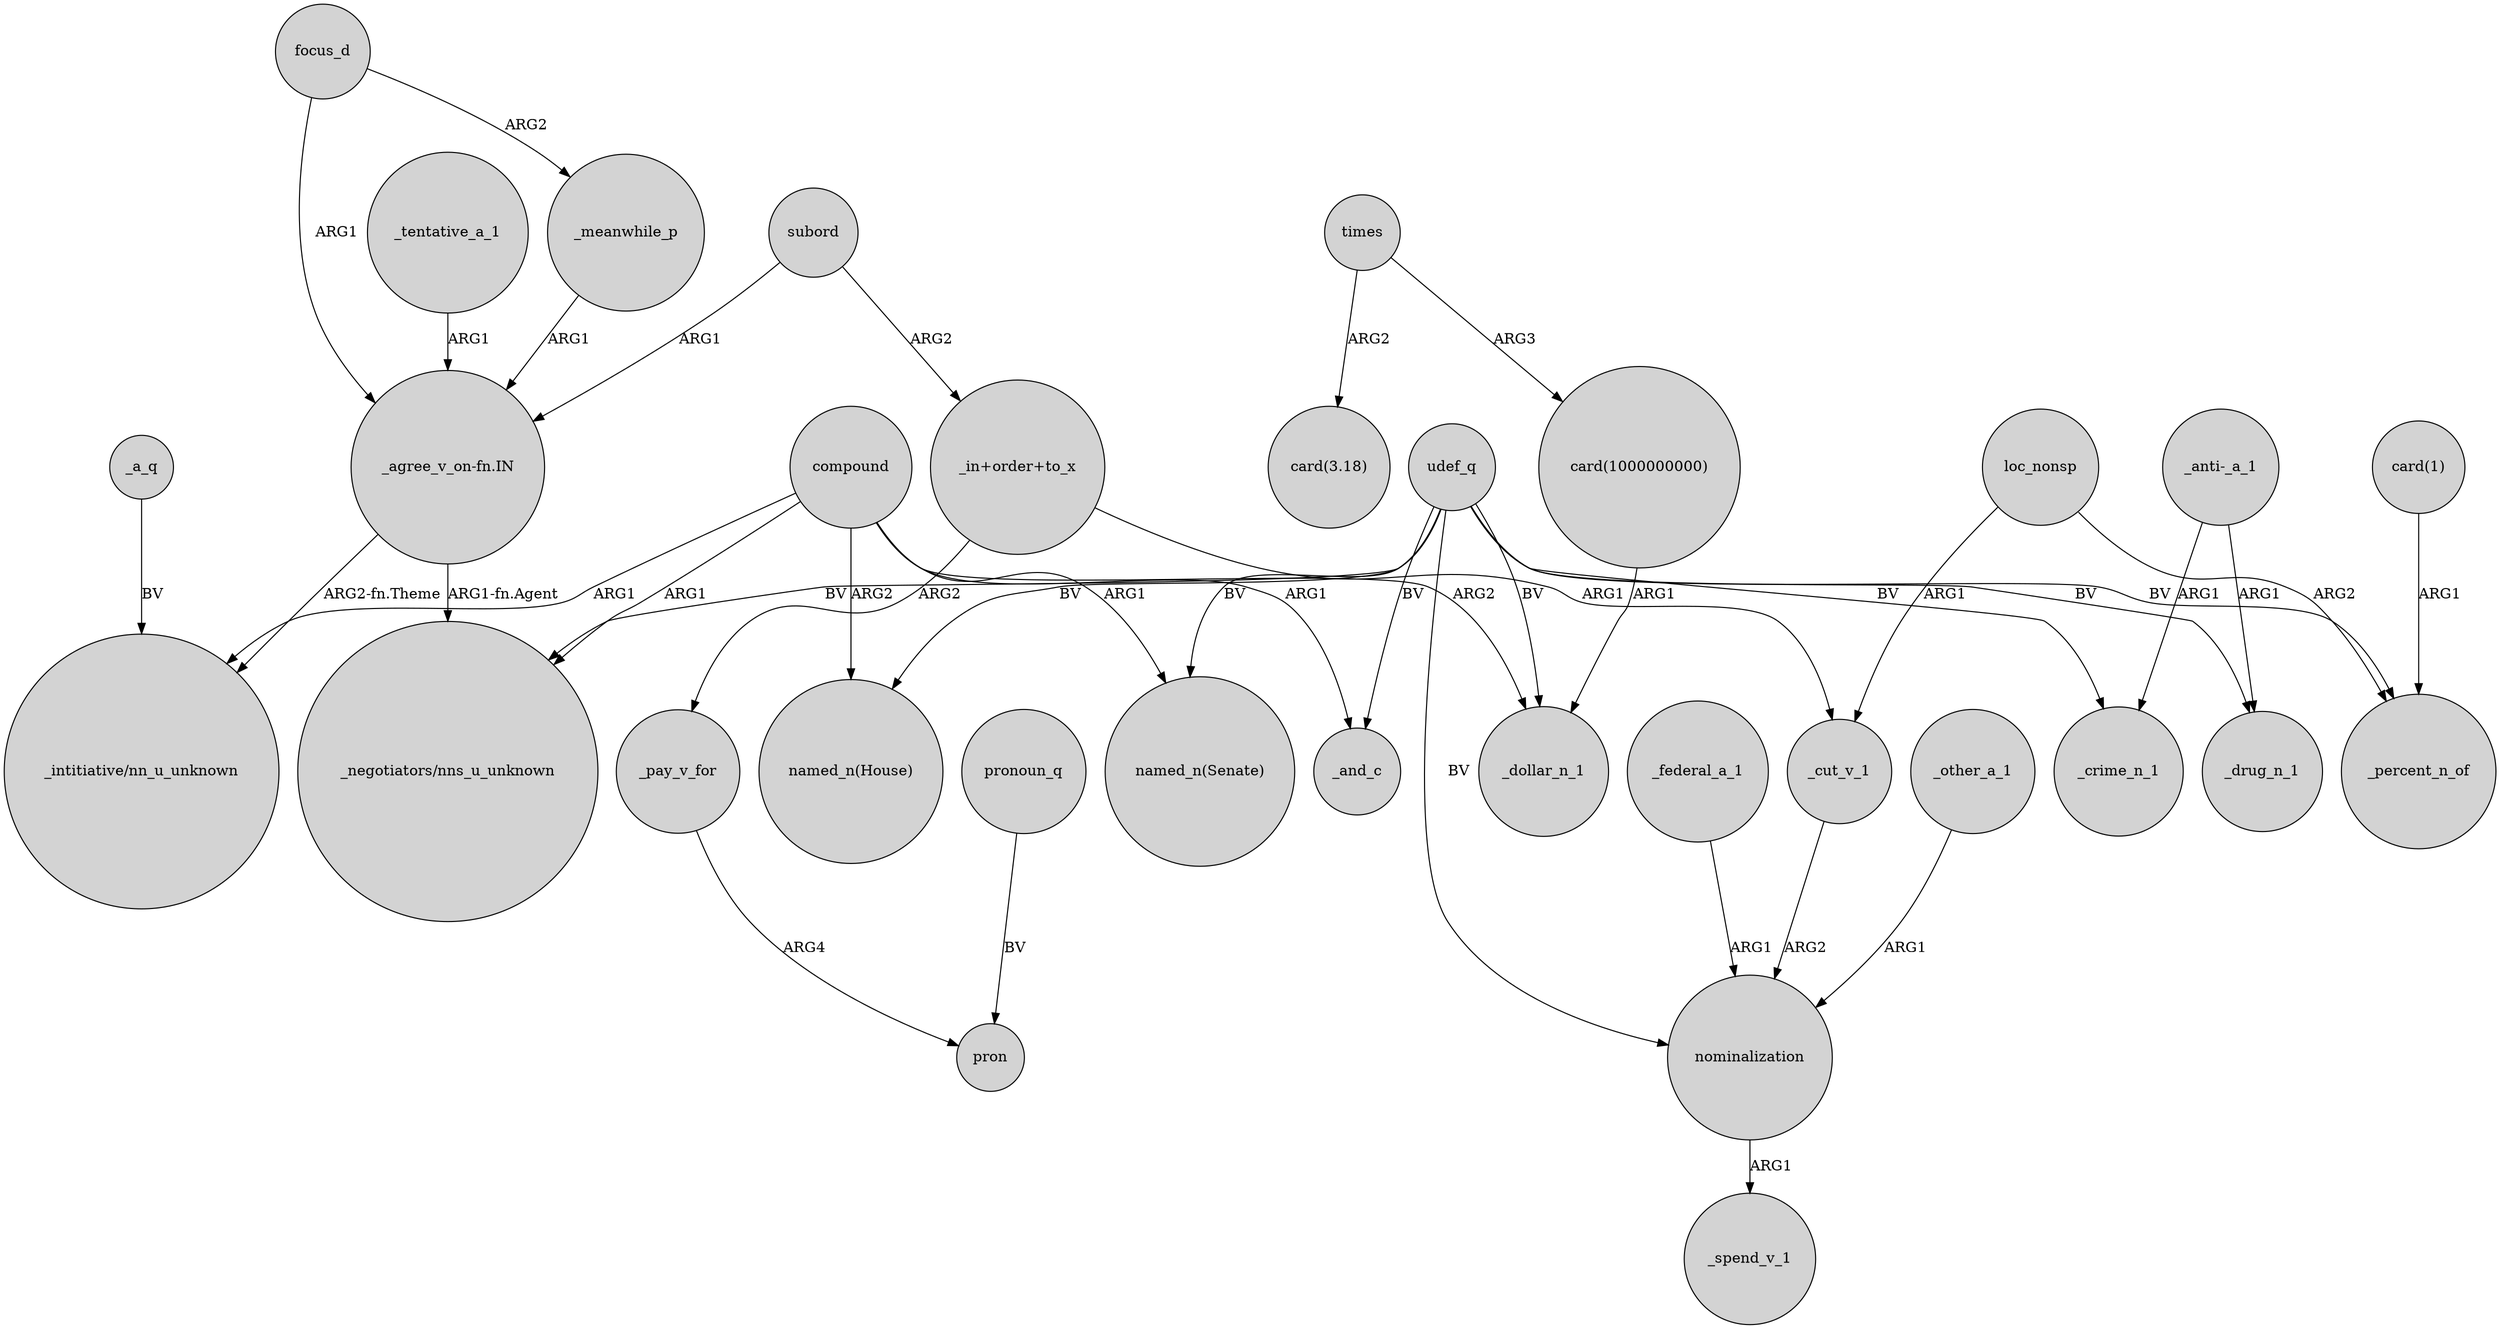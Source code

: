digraph {
	node [shape=circle style=filled]
	udef_q -> "named_n(House)" [label=BV]
	"card(1)" -> _percent_n_of [label=ARG1]
	udef_q -> "_negotiators/nns_u_unknown" [label=BV]
	nominalization -> _spend_v_1 [label=ARG1]
	"_in+order+to_x" -> _pay_v_for [label=ARG2]
	times -> "card(3.18)" [label=ARG2]
	"_in+order+to_x" -> _cut_v_1 [label=ARG1]
	_pay_v_for -> pron [label=ARG4]
	udef_q -> _drug_n_1 [label=BV]
	"_anti-_a_1" -> _crime_n_1 [label=ARG1]
	times -> "card(1000000000)" [label=ARG3]
	focus_d -> "_agree_v_on-fn.IN" [label=ARG1]
	pronoun_q -> pron [label=BV]
	compound -> "_negotiators/nns_u_unknown" [label=ARG1]
	_other_a_1 -> nominalization [label=ARG1]
	focus_d -> _meanwhile_p [label=ARG2]
	_cut_v_1 -> nominalization [label=ARG2]
	loc_nonsp -> _percent_n_of [label=ARG2]
	_a_q -> "_intitiative/nn_u_unknown" [label=BV]
	compound -> _and_c [label=ARG1]
	"_agree_v_on-fn.IN" -> "_negotiators/nns_u_unknown" [label="ARG1-fn.Agent"]
	loc_nonsp -> _cut_v_1 [label=ARG1]
	udef_q -> nominalization [label=BV]
	"_agree_v_on-fn.IN" -> "_intitiative/nn_u_unknown" [label="ARG2-fn.Theme"]
	compound -> "named_n(House)" [label=ARG2]
	udef_q -> "named_n(Senate)" [label=BV]
	_federal_a_1 -> nominalization [label=ARG1]
	compound -> "named_n(Senate)" [label=ARG1]
	subord -> "_agree_v_on-fn.IN" [label=ARG1]
	subord -> "_in+order+to_x" [label=ARG2]
	udef_q -> _percent_n_of [label=BV]
	_tentative_a_1 -> "_agree_v_on-fn.IN" [label=ARG1]
	"card(1000000000)" -> _dollar_n_1 [label=ARG1]
	compound -> _dollar_n_1 [label=ARG2]
	udef_q -> _and_c [label=BV]
	udef_q -> _crime_n_1 [label=BV]
	_meanwhile_p -> "_agree_v_on-fn.IN" [label=ARG1]
	"_anti-_a_1" -> _drug_n_1 [label=ARG1]
	compound -> "_intitiative/nn_u_unknown" [label=ARG1]
	udef_q -> _dollar_n_1 [label=BV]
}
